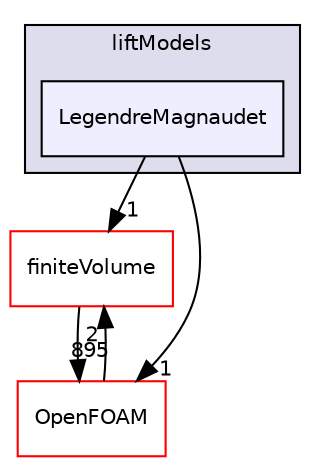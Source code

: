 digraph "src/phaseSystemModels/reactingEulerFoam/interfacialModels/liftModels/LegendreMagnaudet" {
  bgcolor=transparent;
  compound=true
  node [ fontsize="10", fontname="Helvetica"];
  edge [ labelfontsize="10", labelfontname="Helvetica"];
  subgraph clusterdir_c3ea6067216d306d4d27f65106c10f54 {
    graph [ bgcolor="#ddddee", pencolor="black", label="liftModels" fontname="Helvetica", fontsize="10", URL="dir_c3ea6067216d306d4d27f65106c10f54.html"]
  dir_1647e1ba05ffc91442ba963c76cab7b9 [shape=box, label="LegendreMagnaudet", style="filled", fillcolor="#eeeeff", pencolor="black", URL="dir_1647e1ba05ffc91442ba963c76cab7b9.html"];
  }
  dir_9bd15774b555cf7259a6fa18f99fe99b [shape=box label="finiteVolume" color="red" URL="dir_9bd15774b555cf7259a6fa18f99fe99b.html"];
  dir_c5473ff19b20e6ec4dfe5c310b3778a8 [shape=box label="OpenFOAM" color="red" URL="dir_c5473ff19b20e6ec4dfe5c310b3778a8.html"];
  dir_9bd15774b555cf7259a6fa18f99fe99b->dir_c5473ff19b20e6ec4dfe5c310b3778a8 [headlabel="895", labeldistance=1.5 headhref="dir_000814_002151.html"];
  dir_1647e1ba05ffc91442ba963c76cab7b9->dir_9bd15774b555cf7259a6fa18f99fe99b [headlabel="1", labeldistance=1.5 headhref="dir_003132_000814.html"];
  dir_1647e1ba05ffc91442ba963c76cab7b9->dir_c5473ff19b20e6ec4dfe5c310b3778a8 [headlabel="1", labeldistance=1.5 headhref="dir_003132_002151.html"];
  dir_c5473ff19b20e6ec4dfe5c310b3778a8->dir_9bd15774b555cf7259a6fa18f99fe99b [headlabel="2", labeldistance=1.5 headhref="dir_002151_000814.html"];
}

